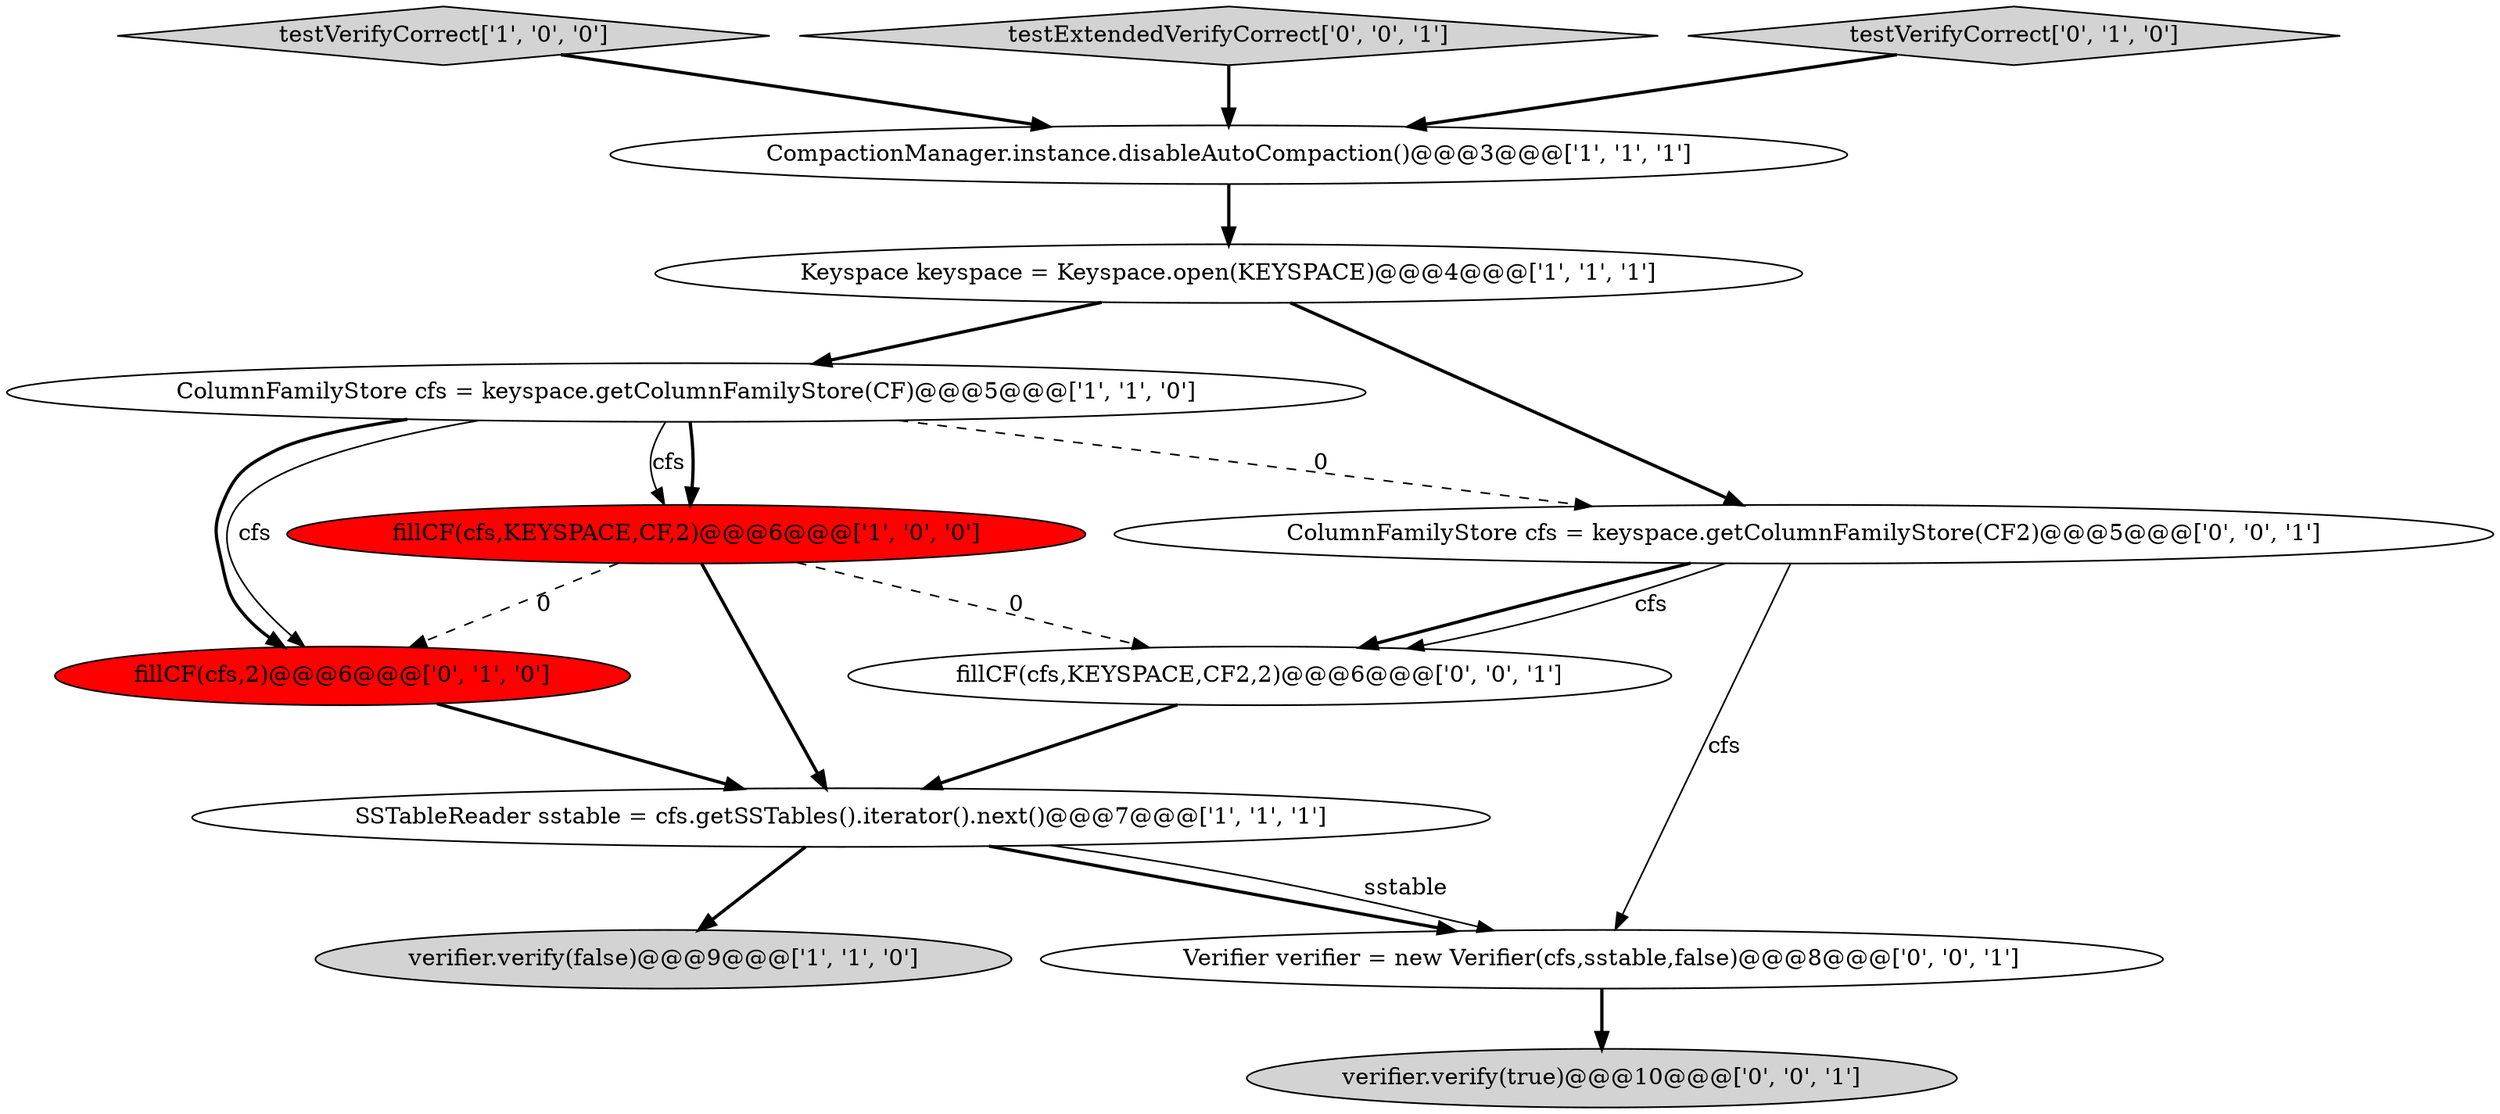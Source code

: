 digraph {
12 [style = filled, label = "Verifier verifier = new Verifier(cfs,sstable,false)@@@8@@@['0', '0', '1']", fillcolor = white, shape = ellipse image = "AAA0AAABBB3BBB"];
5 [style = filled, label = "SSTableReader sstable = cfs.getSSTables().iterator().next()@@@7@@@['1', '1', '1']", fillcolor = white, shape = ellipse image = "AAA0AAABBB1BBB"];
10 [style = filled, label = "verifier.verify(true)@@@10@@@['0', '0', '1']", fillcolor = lightgray, shape = ellipse image = "AAA0AAABBB3BBB"];
2 [style = filled, label = "testVerifyCorrect['1', '0', '0']", fillcolor = lightgray, shape = diamond image = "AAA0AAABBB1BBB"];
9 [style = filled, label = "ColumnFamilyStore cfs = keyspace.getColumnFamilyStore(CF2)@@@5@@@['0', '0', '1']", fillcolor = white, shape = ellipse image = "AAA0AAABBB3BBB"];
7 [style = filled, label = "fillCF(cfs,2)@@@6@@@['0', '1', '0']", fillcolor = red, shape = ellipse image = "AAA1AAABBB2BBB"];
6 [style = filled, label = "fillCF(cfs,KEYSPACE,CF,2)@@@6@@@['1', '0', '0']", fillcolor = red, shape = ellipse image = "AAA1AAABBB1BBB"];
13 [style = filled, label = "testExtendedVerifyCorrect['0', '0', '1']", fillcolor = lightgray, shape = diamond image = "AAA0AAABBB3BBB"];
4 [style = filled, label = "CompactionManager.instance.disableAutoCompaction()@@@3@@@['1', '1', '1']", fillcolor = white, shape = ellipse image = "AAA0AAABBB1BBB"];
3 [style = filled, label = "ColumnFamilyStore cfs = keyspace.getColumnFamilyStore(CF)@@@5@@@['1', '1', '0']", fillcolor = white, shape = ellipse image = "AAA0AAABBB1BBB"];
1 [style = filled, label = "verifier.verify(false)@@@9@@@['1', '1', '0']", fillcolor = lightgray, shape = ellipse image = "AAA0AAABBB1BBB"];
11 [style = filled, label = "fillCF(cfs,KEYSPACE,CF2,2)@@@6@@@['0', '0', '1']", fillcolor = white, shape = ellipse image = "AAA0AAABBB3BBB"];
8 [style = filled, label = "testVerifyCorrect['0', '1', '0']", fillcolor = lightgray, shape = diamond image = "AAA0AAABBB2BBB"];
0 [style = filled, label = "Keyspace keyspace = Keyspace.open(KEYSPACE)@@@4@@@['1', '1', '1']", fillcolor = white, shape = ellipse image = "AAA0AAABBB1BBB"];
0->3 [style = bold, label=""];
0->9 [style = bold, label=""];
9->11 [style = bold, label=""];
6->7 [style = dashed, label="0"];
6->11 [style = dashed, label="0"];
9->12 [style = solid, label="cfs"];
3->6 [style = bold, label=""];
3->6 [style = solid, label="cfs"];
2->4 [style = bold, label=""];
9->11 [style = solid, label="cfs"];
4->0 [style = bold, label=""];
5->1 [style = bold, label=""];
6->5 [style = bold, label=""];
11->5 [style = bold, label=""];
7->5 [style = bold, label=""];
12->10 [style = bold, label=""];
3->7 [style = solid, label="cfs"];
3->7 [style = bold, label=""];
5->12 [style = bold, label=""];
3->9 [style = dashed, label="0"];
5->12 [style = solid, label="sstable"];
8->4 [style = bold, label=""];
13->4 [style = bold, label=""];
}

